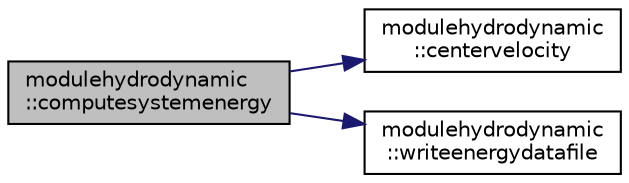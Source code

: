 digraph "modulehydrodynamic::computesystemenergy"
{
 // LATEX_PDF_SIZE
  edge [fontname="Helvetica",fontsize="10",labelfontname="Helvetica",labelfontsize="10"];
  node [fontname="Helvetica",fontsize="10",shape=record];
  rankdir="LR";
  Node1 [label="modulehydrodynamic\l::computesystemenergy",height=0.2,width=0.4,color="black", fillcolor="grey75", style="filled", fontcolor="black",tooltip=" "];
  Node1 -> Node2 [color="midnightblue",fontsize="10",style="solid"];
  Node2 [label="modulehydrodynamic\l::centervelocity",height=0.2,width=0.4,color="black", fillcolor="white", style="filled",URL="$namespacemodulehydrodynamic.html#a7bcb9032bfe7bf84ef03ab8c66f0f159",tooltip=" "];
  Node1 -> Node3 [color="midnightblue",fontsize="10",style="solid"];
  Node3 [label="modulehydrodynamic\l::writeenergydatafile",height=0.2,width=0.4,color="black", fillcolor="white", style="filled",URL="$namespacemodulehydrodynamic.html#a99c46c970a39feb3ece42b919ed01d08",tooltip=" "];
}
